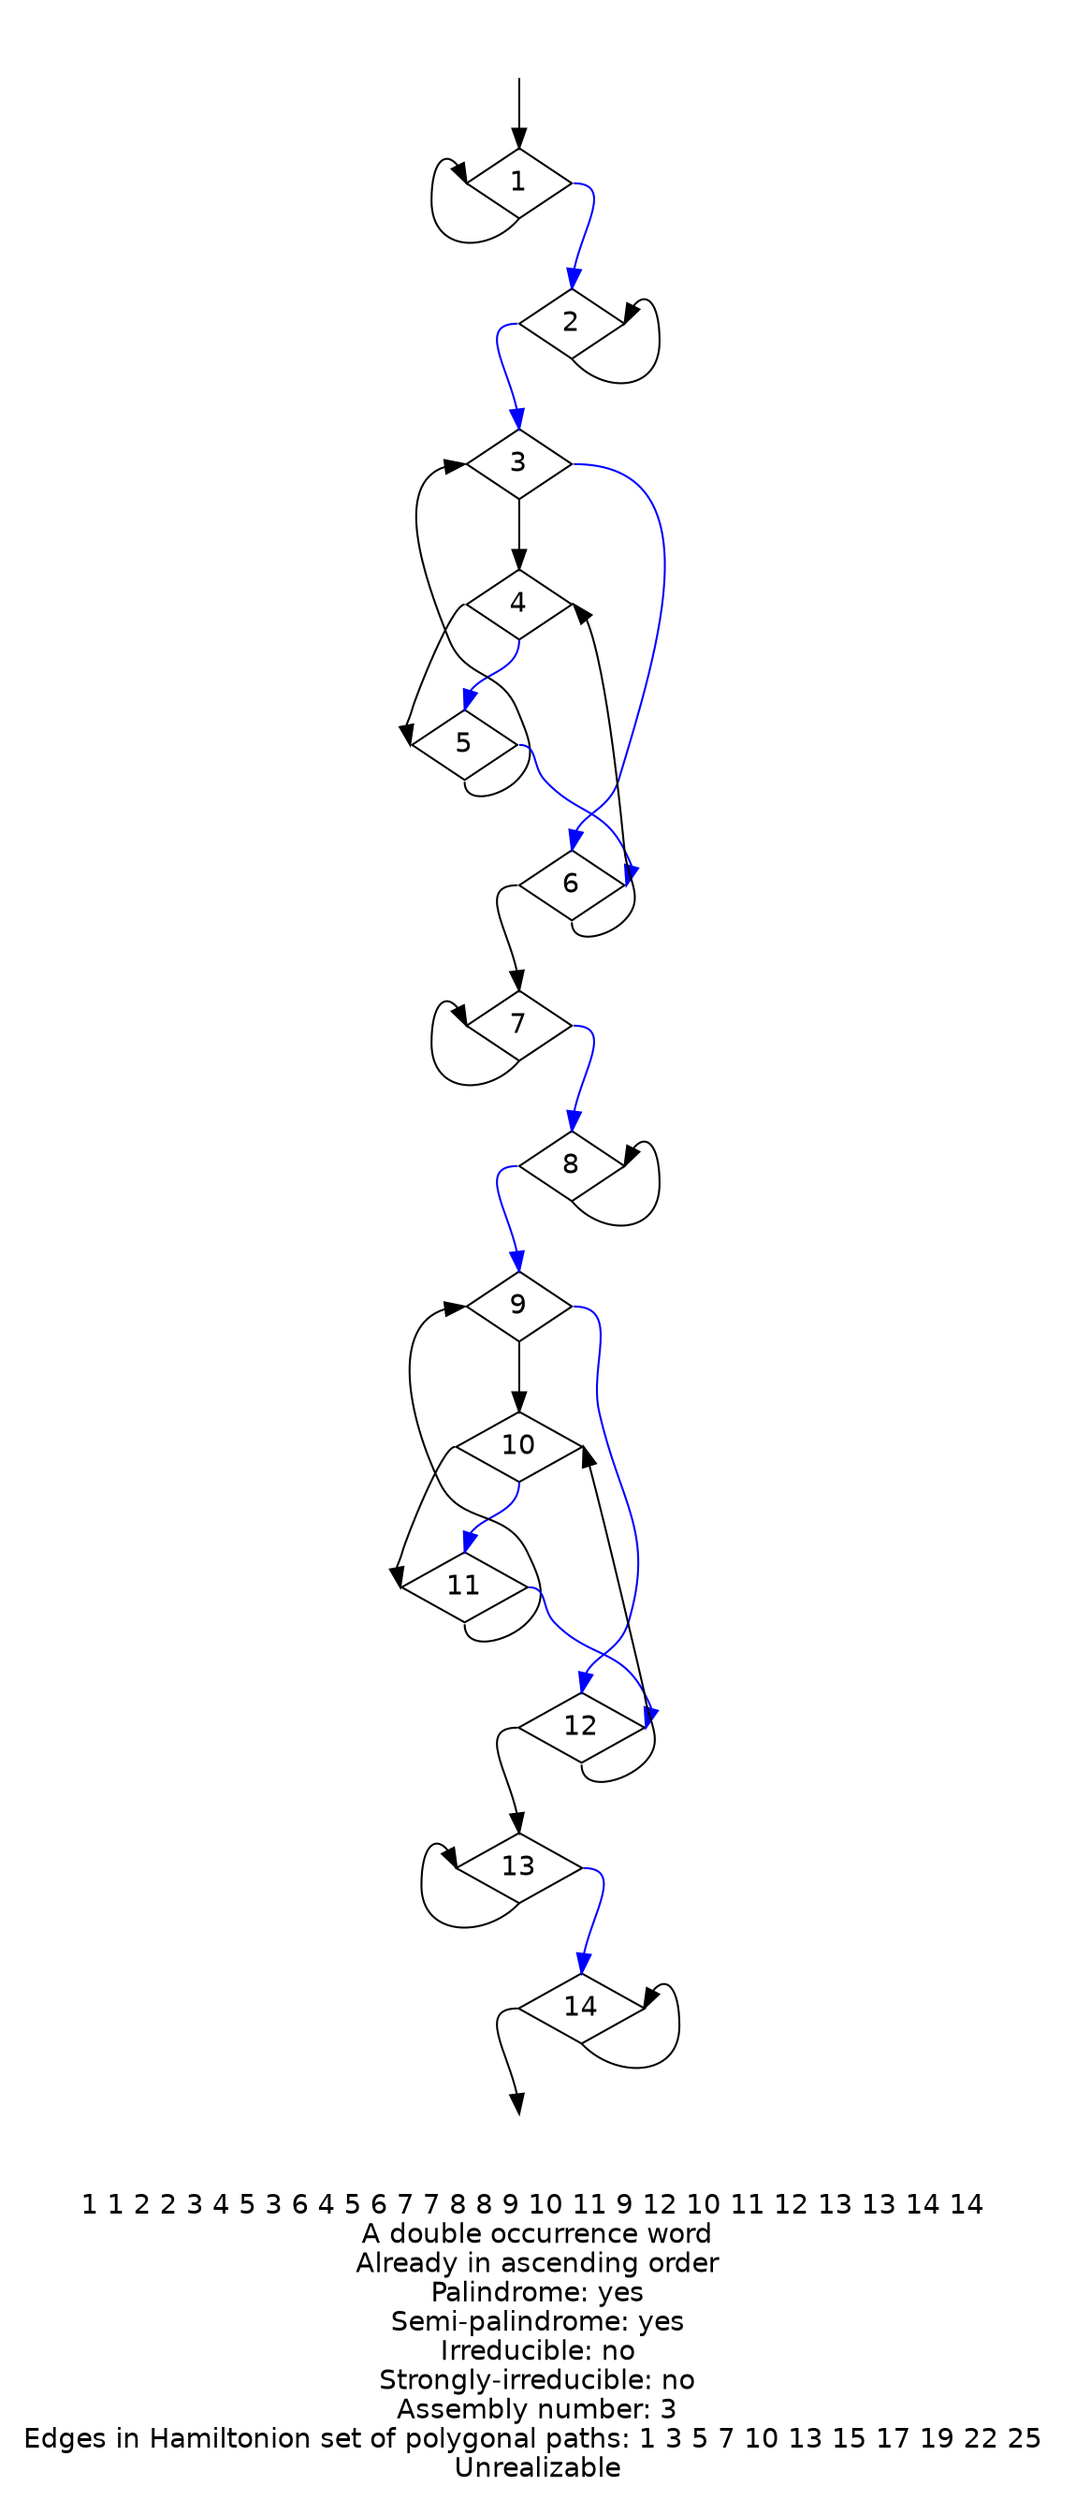 digraph {
fontname="Helvetica"
node [fontname="Helvetica"]
node [shape=diamond]
label="1 1 2 2 3 4 5 3 6 4 5 6 7 7 8 8 9 10 11 9 12 10 11 12 13 13 14 14 \nA double occurrence word\nAlready in ascending order\nPalindrome: yes\nSemi-palindrome: yes\nIrreducible: no\nStrongly-irreducible: no\nAssembly number: 3\nEdges in Hamiltonion set of polygonal paths: 1 3 5 7 10 13 15 17 19 22 25 \nUnrealizable\n"
a [style="invis"]
b [style="invis"]
a:s -> 1:n
1:s -> 1:w
1:e -> 2:n [color="blue"]
2:s -> 2:e
2:w -> 3:n [color="blue"]
3:s -> 4:n
4:s -> 5:n [color="blue"]
5:s -> 3:w
3:e -> 6:n [color="blue"]
6:s -> 4:e
4:w -> 5:w
5:e -> 6:e [color="blue"]
6:w -> 7:n
7:s -> 7:w
7:e -> 8:n [color="blue"]
8:s -> 8:e
8:w -> 9:n [color="blue"]
9:s -> 10:n
10:s -> 11:n [color="blue"]
11:s -> 9:w
9:e -> 12:n [color="blue"]
12:s -> 10:e
10:w -> 11:w
11:e -> 12:e [color="blue"]
12:w -> 13:n
13:s -> 13:w
13:e -> 14:n [color="blue"]
14:s -> 14:e
14:w -> b:n
}
